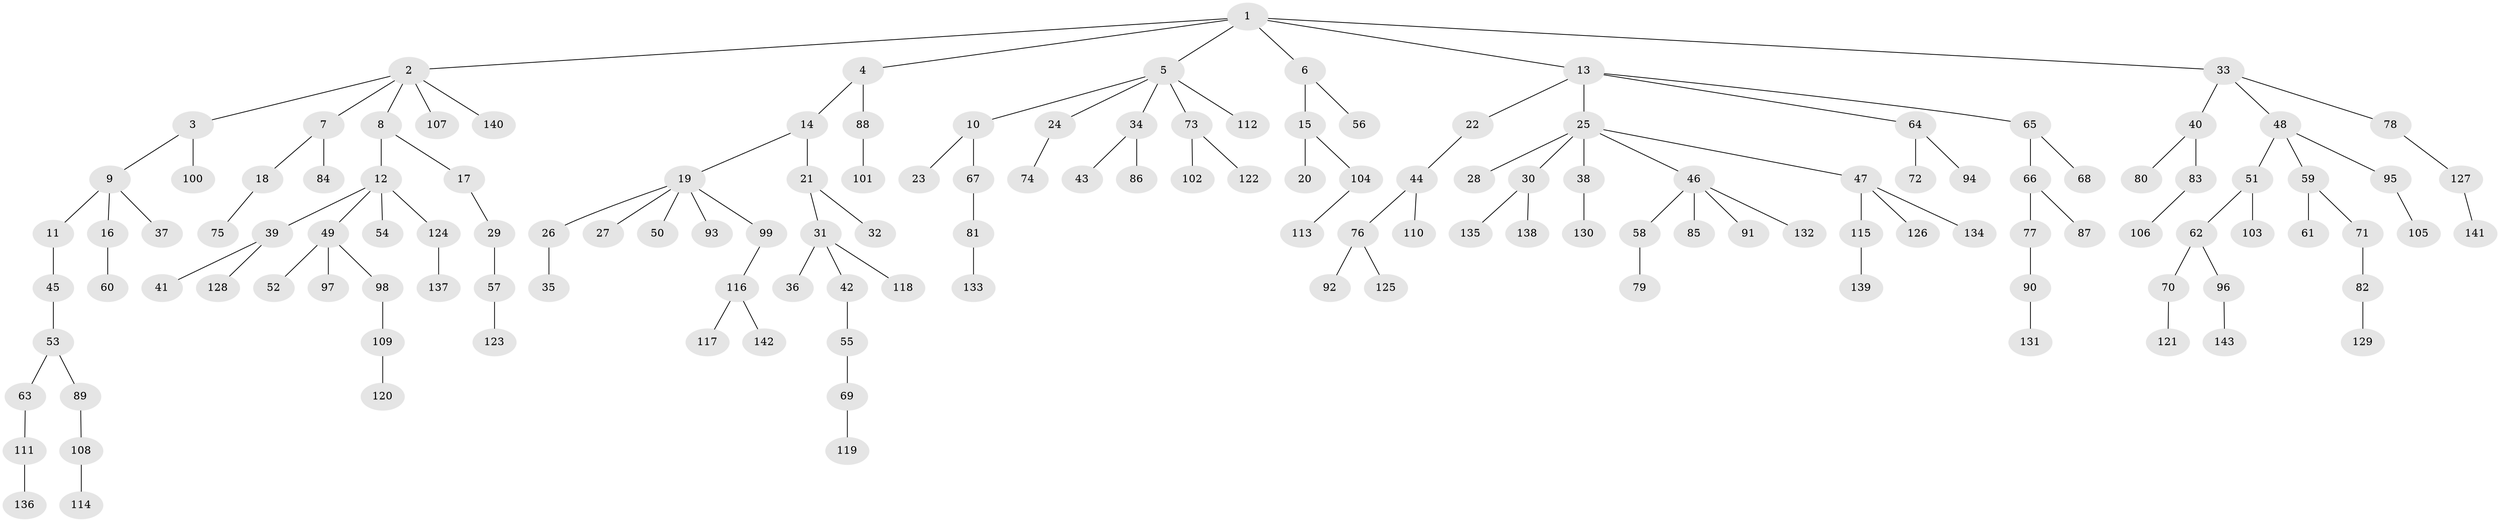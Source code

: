 // Generated by graph-tools (version 1.1) at 2025/26/03/09/25 03:26:26]
// undirected, 143 vertices, 142 edges
graph export_dot {
graph [start="1"]
  node [color=gray90,style=filled];
  1;
  2;
  3;
  4;
  5;
  6;
  7;
  8;
  9;
  10;
  11;
  12;
  13;
  14;
  15;
  16;
  17;
  18;
  19;
  20;
  21;
  22;
  23;
  24;
  25;
  26;
  27;
  28;
  29;
  30;
  31;
  32;
  33;
  34;
  35;
  36;
  37;
  38;
  39;
  40;
  41;
  42;
  43;
  44;
  45;
  46;
  47;
  48;
  49;
  50;
  51;
  52;
  53;
  54;
  55;
  56;
  57;
  58;
  59;
  60;
  61;
  62;
  63;
  64;
  65;
  66;
  67;
  68;
  69;
  70;
  71;
  72;
  73;
  74;
  75;
  76;
  77;
  78;
  79;
  80;
  81;
  82;
  83;
  84;
  85;
  86;
  87;
  88;
  89;
  90;
  91;
  92;
  93;
  94;
  95;
  96;
  97;
  98;
  99;
  100;
  101;
  102;
  103;
  104;
  105;
  106;
  107;
  108;
  109;
  110;
  111;
  112;
  113;
  114;
  115;
  116;
  117;
  118;
  119;
  120;
  121;
  122;
  123;
  124;
  125;
  126;
  127;
  128;
  129;
  130;
  131;
  132;
  133;
  134;
  135;
  136;
  137;
  138;
  139;
  140;
  141;
  142;
  143;
  1 -- 2;
  1 -- 4;
  1 -- 5;
  1 -- 6;
  1 -- 13;
  1 -- 33;
  2 -- 3;
  2 -- 7;
  2 -- 8;
  2 -- 107;
  2 -- 140;
  3 -- 9;
  3 -- 100;
  4 -- 14;
  4 -- 88;
  5 -- 10;
  5 -- 24;
  5 -- 34;
  5 -- 73;
  5 -- 112;
  6 -- 15;
  6 -- 56;
  7 -- 18;
  7 -- 84;
  8 -- 12;
  8 -- 17;
  9 -- 11;
  9 -- 16;
  9 -- 37;
  10 -- 23;
  10 -- 67;
  11 -- 45;
  12 -- 39;
  12 -- 49;
  12 -- 54;
  12 -- 124;
  13 -- 22;
  13 -- 25;
  13 -- 64;
  13 -- 65;
  14 -- 19;
  14 -- 21;
  15 -- 20;
  15 -- 104;
  16 -- 60;
  17 -- 29;
  18 -- 75;
  19 -- 26;
  19 -- 27;
  19 -- 50;
  19 -- 93;
  19 -- 99;
  21 -- 31;
  21 -- 32;
  22 -- 44;
  24 -- 74;
  25 -- 28;
  25 -- 30;
  25 -- 38;
  25 -- 46;
  25 -- 47;
  26 -- 35;
  29 -- 57;
  30 -- 135;
  30 -- 138;
  31 -- 36;
  31 -- 42;
  31 -- 118;
  33 -- 40;
  33 -- 48;
  33 -- 78;
  34 -- 43;
  34 -- 86;
  38 -- 130;
  39 -- 41;
  39 -- 128;
  40 -- 80;
  40 -- 83;
  42 -- 55;
  44 -- 76;
  44 -- 110;
  45 -- 53;
  46 -- 58;
  46 -- 85;
  46 -- 91;
  46 -- 132;
  47 -- 115;
  47 -- 126;
  47 -- 134;
  48 -- 51;
  48 -- 59;
  48 -- 95;
  49 -- 52;
  49 -- 97;
  49 -- 98;
  51 -- 62;
  51 -- 103;
  53 -- 63;
  53 -- 89;
  55 -- 69;
  57 -- 123;
  58 -- 79;
  59 -- 61;
  59 -- 71;
  62 -- 70;
  62 -- 96;
  63 -- 111;
  64 -- 72;
  64 -- 94;
  65 -- 66;
  65 -- 68;
  66 -- 77;
  66 -- 87;
  67 -- 81;
  69 -- 119;
  70 -- 121;
  71 -- 82;
  73 -- 102;
  73 -- 122;
  76 -- 92;
  76 -- 125;
  77 -- 90;
  78 -- 127;
  81 -- 133;
  82 -- 129;
  83 -- 106;
  88 -- 101;
  89 -- 108;
  90 -- 131;
  95 -- 105;
  96 -- 143;
  98 -- 109;
  99 -- 116;
  104 -- 113;
  108 -- 114;
  109 -- 120;
  111 -- 136;
  115 -- 139;
  116 -- 117;
  116 -- 142;
  124 -- 137;
  127 -- 141;
}
